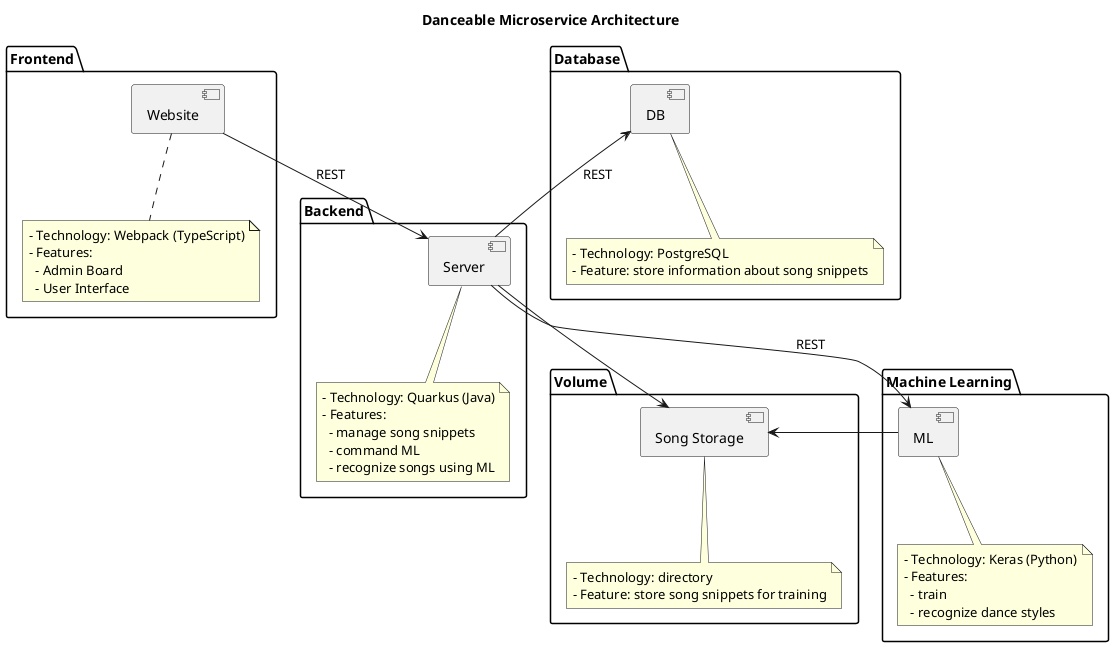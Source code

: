 @startuml
title Danceable Microservice Architecture

package "Frontend" {
  [Website]
  note bottom of [Website]
      - Technology: Webpack (TypeScript)
      - Features:
        - Admin Board
        - User Interface
    end note
}

package "Backend" {
  [Server]
  note bottom of [Server]
      - Technology: Quarkus (Java)
      - Features:
        - manage song snippets
        - command ML
        - recognize songs using ML
    end note
}

package "Database" {
  [DB]
  note bottom of [DB]
      - Technology: PostgreSQL
      - Feature: store information about song snippets
    end note
}

package "Volume" {
  [Song Storage]
  note bottom of [Song Storage]
      - Technology: directory
      - Feature: store song snippets for training
    end note
}

package "Machine Learning" {
  [ML]
  note bottom of [ML]
      - Technology: Keras (Python)
      - Features:
        - train
        - recognize dance styles
    end note
}

[Website] --> [Server] : REST
[Server] -up-> [DB] : REST
[Server] --> [ML] : REST
[Server] --> [Song Storage]
[ML] -left-> [Song Storage]
@enduml